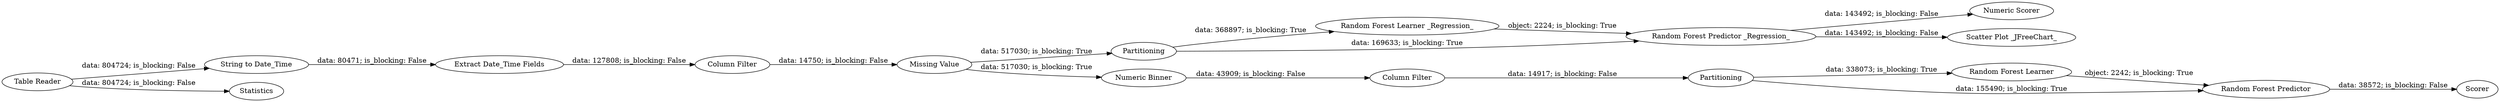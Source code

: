digraph {
	"1145879501796402616_22" [label=Partitioning]
	"1145879501796402616_6" [label="Numeric Scorer"]
	"1145879501796402616_2" [label="Column Filter"]
	"1145879501796402616_33" [label="Random Forest Learner _Regression_"]
	"1145879501796402616_34" [label="Random Forest Predictor _Regression_"]
	"1145879501796402616_27" [label="Missing Value"]
	"1145879501796402616_21" [label="Column Filter"]
	"1145879501796402616_35" [label="Random Forest Learner"]
	"1145879501796402616_7" [label="Scatter Plot _JFreeChart_"]
	"1145879501796402616_23" [label=Scorer]
	"1145879501796402616_36" [label="Random Forest Predictor"]
	"1145879501796402616_25" [label="String to Date_Time"]
	"1145879501796402616_26" [label="Extract Date_Time Fields"]
	"1145879501796402616_31" [label="Table Reader"]
	"1145879501796402616_3" [label=Partitioning]
	"1145879501796402616_32" [label=Statistics]
	"1145879501796402616_18" [label="Numeric Binner"]
	"1145879501796402616_27" -> "1145879501796402616_3" [label="data: 517030; is_blocking: True"]
	"1145879501796402616_22" -> "1145879501796402616_36" [label="data: 155490; is_blocking: True"]
	"1145879501796402616_25" -> "1145879501796402616_26" [label="data: 80471; is_blocking: False"]
	"1145879501796402616_36" -> "1145879501796402616_23" [label="data: 38572; is_blocking: False"]
	"1145879501796402616_34" -> "1145879501796402616_7" [label="data: 143492; is_blocking: False"]
	"1145879501796402616_35" -> "1145879501796402616_36" [label="object: 2242; is_blocking: True"]
	"1145879501796402616_21" -> "1145879501796402616_22" [label="data: 14917; is_blocking: False"]
	"1145879501796402616_22" -> "1145879501796402616_35" [label="data: 338073; is_blocking: True"]
	"1145879501796402616_27" -> "1145879501796402616_18" [label="data: 517030; is_blocking: True"]
	"1145879501796402616_26" -> "1145879501796402616_2" [label="data: 127808; is_blocking: False"]
	"1145879501796402616_31" -> "1145879501796402616_32" [label="data: 804724; is_blocking: False"]
	"1145879501796402616_2" -> "1145879501796402616_27" [label="data: 14750; is_blocking: False"]
	"1145879501796402616_34" -> "1145879501796402616_6" [label="data: 143492; is_blocking: False"]
	"1145879501796402616_33" -> "1145879501796402616_34" [label="object: 2224; is_blocking: True"]
	"1145879501796402616_3" -> "1145879501796402616_34" [label="data: 169633; is_blocking: True"]
	"1145879501796402616_18" -> "1145879501796402616_21" [label="data: 43909; is_blocking: False"]
	"1145879501796402616_31" -> "1145879501796402616_25" [label="data: 804724; is_blocking: False"]
	"1145879501796402616_3" -> "1145879501796402616_33" [label="data: 368897; is_blocking: True"]
	rankdir=LR
}
